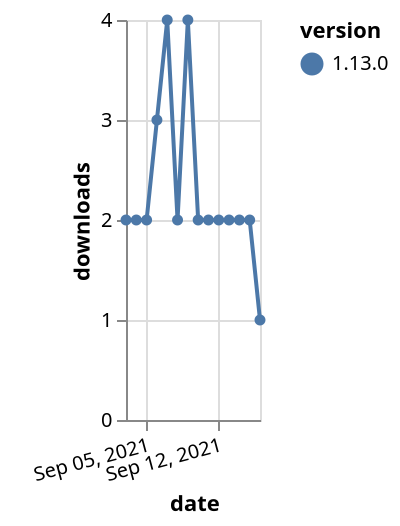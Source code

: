 {"$schema": "https://vega.github.io/schema/vega-lite/v5.json", "description": "A simple bar chart with embedded data.", "data": {"values": [{"date": "2021-09-03", "total": 3187, "delta": 2, "version": "1.13.0"}, {"date": "2021-09-04", "total": 3189, "delta": 2, "version": "1.13.0"}, {"date": "2021-09-05", "total": 3191, "delta": 2, "version": "1.13.0"}, {"date": "2021-09-06", "total": 3194, "delta": 3, "version": "1.13.0"}, {"date": "2021-09-07", "total": 3198, "delta": 4, "version": "1.13.0"}, {"date": "2021-09-08", "total": 3200, "delta": 2, "version": "1.13.0"}, {"date": "2021-09-09", "total": 3204, "delta": 4, "version": "1.13.0"}, {"date": "2021-09-10", "total": 3206, "delta": 2, "version": "1.13.0"}, {"date": "2021-09-11", "total": 3208, "delta": 2, "version": "1.13.0"}, {"date": "2021-09-12", "total": 3210, "delta": 2, "version": "1.13.0"}, {"date": "2021-09-13", "total": 3212, "delta": 2, "version": "1.13.0"}, {"date": "2021-09-14", "total": 3214, "delta": 2, "version": "1.13.0"}, {"date": "2021-09-15", "total": 3216, "delta": 2, "version": "1.13.0"}, {"date": "2021-09-16", "total": 3217, "delta": 1, "version": "1.13.0"}]}, "width": "container", "mark": {"type": "line", "point": {"filled": true}}, "encoding": {"x": {"field": "date", "type": "temporal", "timeUnit": "yearmonthdate", "title": "date", "axis": {"labelAngle": -15}}, "y": {"field": "delta", "type": "quantitative", "title": "downloads"}, "color": {"field": "version", "type": "nominal"}, "tooltip": {"field": "delta"}}}